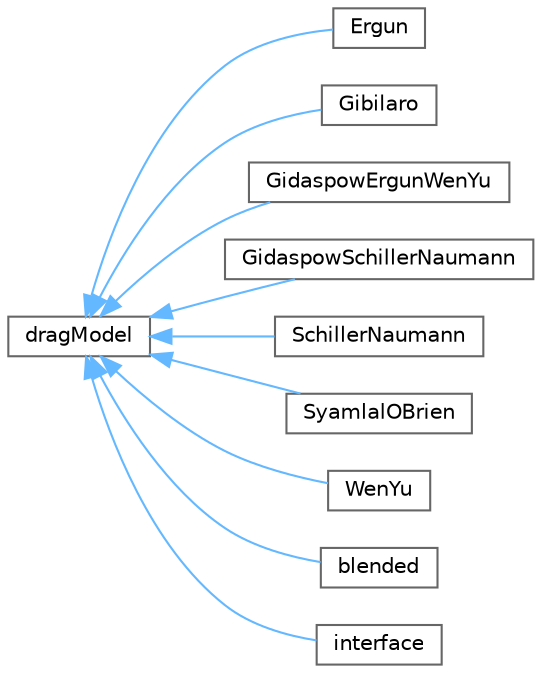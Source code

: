 digraph "Graphical Class Hierarchy"
{
 // LATEX_PDF_SIZE
  bgcolor="transparent";
  edge [fontname=Helvetica,fontsize=10,labelfontname=Helvetica,labelfontsize=10];
  node [fontname=Helvetica,fontsize=10,shape=box,height=0.2,width=0.4];
  rankdir="LR";
  Node0 [id="Node000000",label="dragModel",height=0.2,width=0.4,color="grey40", fillcolor="white", style="filled",URL="$classFoam_1_1multiphaseEuler_1_1dragModel.html",tooltip=" "];
  Node0 -> Node1 [id="edge4547_Node000000_Node000001",dir="back",color="steelblue1",style="solid",tooltip=" "];
  Node1 [id="Node000001",label="Ergun",height=0.2,width=0.4,color="grey40", fillcolor="white", style="filled",URL="$classFoam_1_1multiphaseEuler_1_1dragModels_1_1Ergun.html",tooltip="H, Enwald, E. Peirano, A-E Almstedt 'Eulerian Two-Phase Flow Theory Applied to Fluidization' Int...."];
  Node0 -> Node2 [id="edge4548_Node000000_Node000002",dir="back",color="steelblue1",style="solid",tooltip=" "];
  Node2 [id="Node000002",label="Gibilaro",height=0.2,width=0.4,color="grey40", fillcolor="white", style="filled",URL="$classFoam_1_1multiphaseEuler_1_1dragModels_1_1Gibilaro.html",tooltip="H, Enwald, E. Peirano, A-E Almstedt 'Eulerian Two-Phase Flow Theory Applied to Fluidization' Int...."];
  Node0 -> Node3 [id="edge4549_Node000000_Node000003",dir="back",color="steelblue1",style="solid",tooltip=" "];
  Node3 [id="Node000003",label="GidaspowErgunWenYu",height=0.2,width=0.4,color="grey40", fillcolor="white", style="filled",URL="$classFoam_1_1multiphaseEuler_1_1dragModels_1_1GidaspowErgunWenYu.html",tooltip="D. Gidaspow, Multiphase flow and fluidization, Academic Press, New York, 1994."];
  Node0 -> Node4 [id="edge4550_Node000000_Node000004",dir="back",color="steelblue1",style="solid",tooltip=" "];
  Node4 [id="Node000004",label="GidaspowSchillerNaumann",height=0.2,width=0.4,color="grey40", fillcolor="white", style="filled",URL="$classFoam_1_1multiphaseEuler_1_1dragModels_1_1GidaspowSchillerNaumann.html",tooltip="H, Enwald, E. Peirano, A-E Almstedt 'Eulerian Two-Phase Flow Theory Applied to Fluidization' Int...."];
  Node0 -> Node5 [id="edge4551_Node000000_Node000005",dir="back",color="steelblue1",style="solid",tooltip=" "];
  Node5 [id="Node000005",label="SchillerNaumann",height=0.2,width=0.4,color="grey40", fillcolor="white", style="filled",URL="$classFoam_1_1multiphaseEuler_1_1dragModels_1_1SchillerNaumann.html",tooltip=" "];
  Node0 -> Node6 [id="edge4552_Node000000_Node000006",dir="back",color="steelblue1",style="solid",tooltip=" "];
  Node6 [id="Node000006",label="SyamlalOBrien",height=0.2,width=0.4,color="grey40", fillcolor="white", style="filled",URL="$classFoam_1_1multiphaseEuler_1_1dragModels_1_1SyamlalOBrien.html",tooltip="Syamlal, M., Rogers, W. and O'Brien, T. J. (1993) MFIX documentation, Theory Guide...."];
  Node0 -> Node7 [id="edge4553_Node000000_Node000007",dir="back",color="steelblue1",style="solid",tooltip=" "];
  Node7 [id="Node000007",label="WenYu",height=0.2,width=0.4,color="grey40", fillcolor="white", style="filled",URL="$classFoam_1_1multiphaseEuler_1_1dragModels_1_1WenYu.html",tooltip="H, Enwald, E. Peirano, A-E Almstedt 'Eulerian Two-Phase Flow Theory Applied to Fluidization' Int...."];
  Node0 -> Node8 [id="edge4554_Node000000_Node000008",dir="back",color="steelblue1",style="solid",tooltip=" "];
  Node8 [id="Node000008",label="blended",height=0.2,width=0.4,color="grey40", fillcolor="white", style="filled",URL="$classFoam_1_1multiphaseEuler_1_1dragModels_1_1blended.html",tooltip="Blends two drag models based on the phase fractions to handle phase-inversion."];
  Node0 -> Node9 [id="edge4555_Node000000_Node000009",dir="back",color="steelblue1",style="solid",tooltip=" "];
  Node9 [id="Node000009",label="interface",height=0.2,width=0.4,color="grey40", fillcolor="white", style="filled",URL="$classFoam_1_1multiphaseEuler_1_1dragModels_1_1interface.html",tooltip="Drag between phase separated by a VoF resolved interface."];
}
